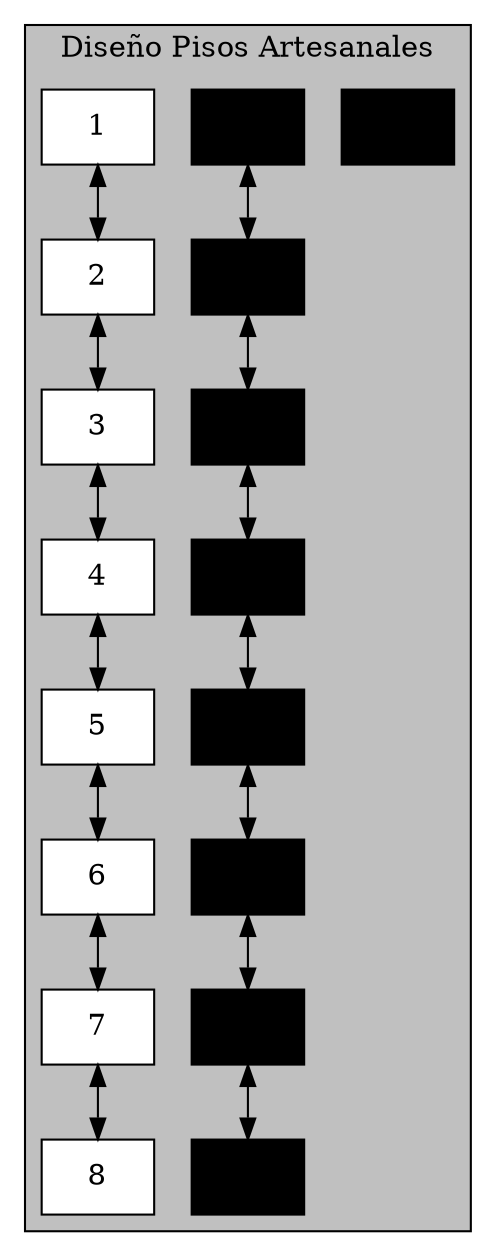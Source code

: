  digraph Diseño{
    node[shape=box fillcolor="FFEDBB" style=filled]
       
    subgraph cluster_p{
         label="Diseño Pisos Artesanales"
         bgcolor= "gray"
         raiz[label="0;0"]
        edge[dir="both"]
        Fila1[label="1", group =1];
        Fila2[label="2", group =1];
        Fila3[label="3", group =1];
        Fila4[label="4", group =1];
        Fila5[label="5", group =1];
        Fila6[label="6", group =1];
        Fila7[label="7", group =1];
        Fila8[label="8", group =1];

        Fila1 -> Fila2;
        Fila2 -> Fila3;
        Fila3 -> Fila4;
        Fila4 -> Fila5;
        Fila5 -> Fila6;
        Fila6 -> Fila7;
        Fila7 -> Fila8;

        Columna1[label="1", group =1, fillcolor=white];
        Columna2[label="2", group =2, fillcolor=white];
        Columna3[label="3", group =3, fillcolor=white];
        Columna4[label="4", group =4, fillcolor=white];
        Columna5[label="5", group =5, fillcolor=white];
        Columna6[label="6", group =6, fillcolor=white];
        Columna7[label="7", group =7, fillcolor=white];
        Columna8[label="8", group =8, fillcolor=white];

        Columna1 -> Columna2;
        Columna2 -> Columna3;
        Columna3 -> Columna4;
        Columna4 -> Columna5;
        Columna5 -> Columna6;
        Columna6 -> Columna7;
        Columna7 -> Columna8;







    }
}